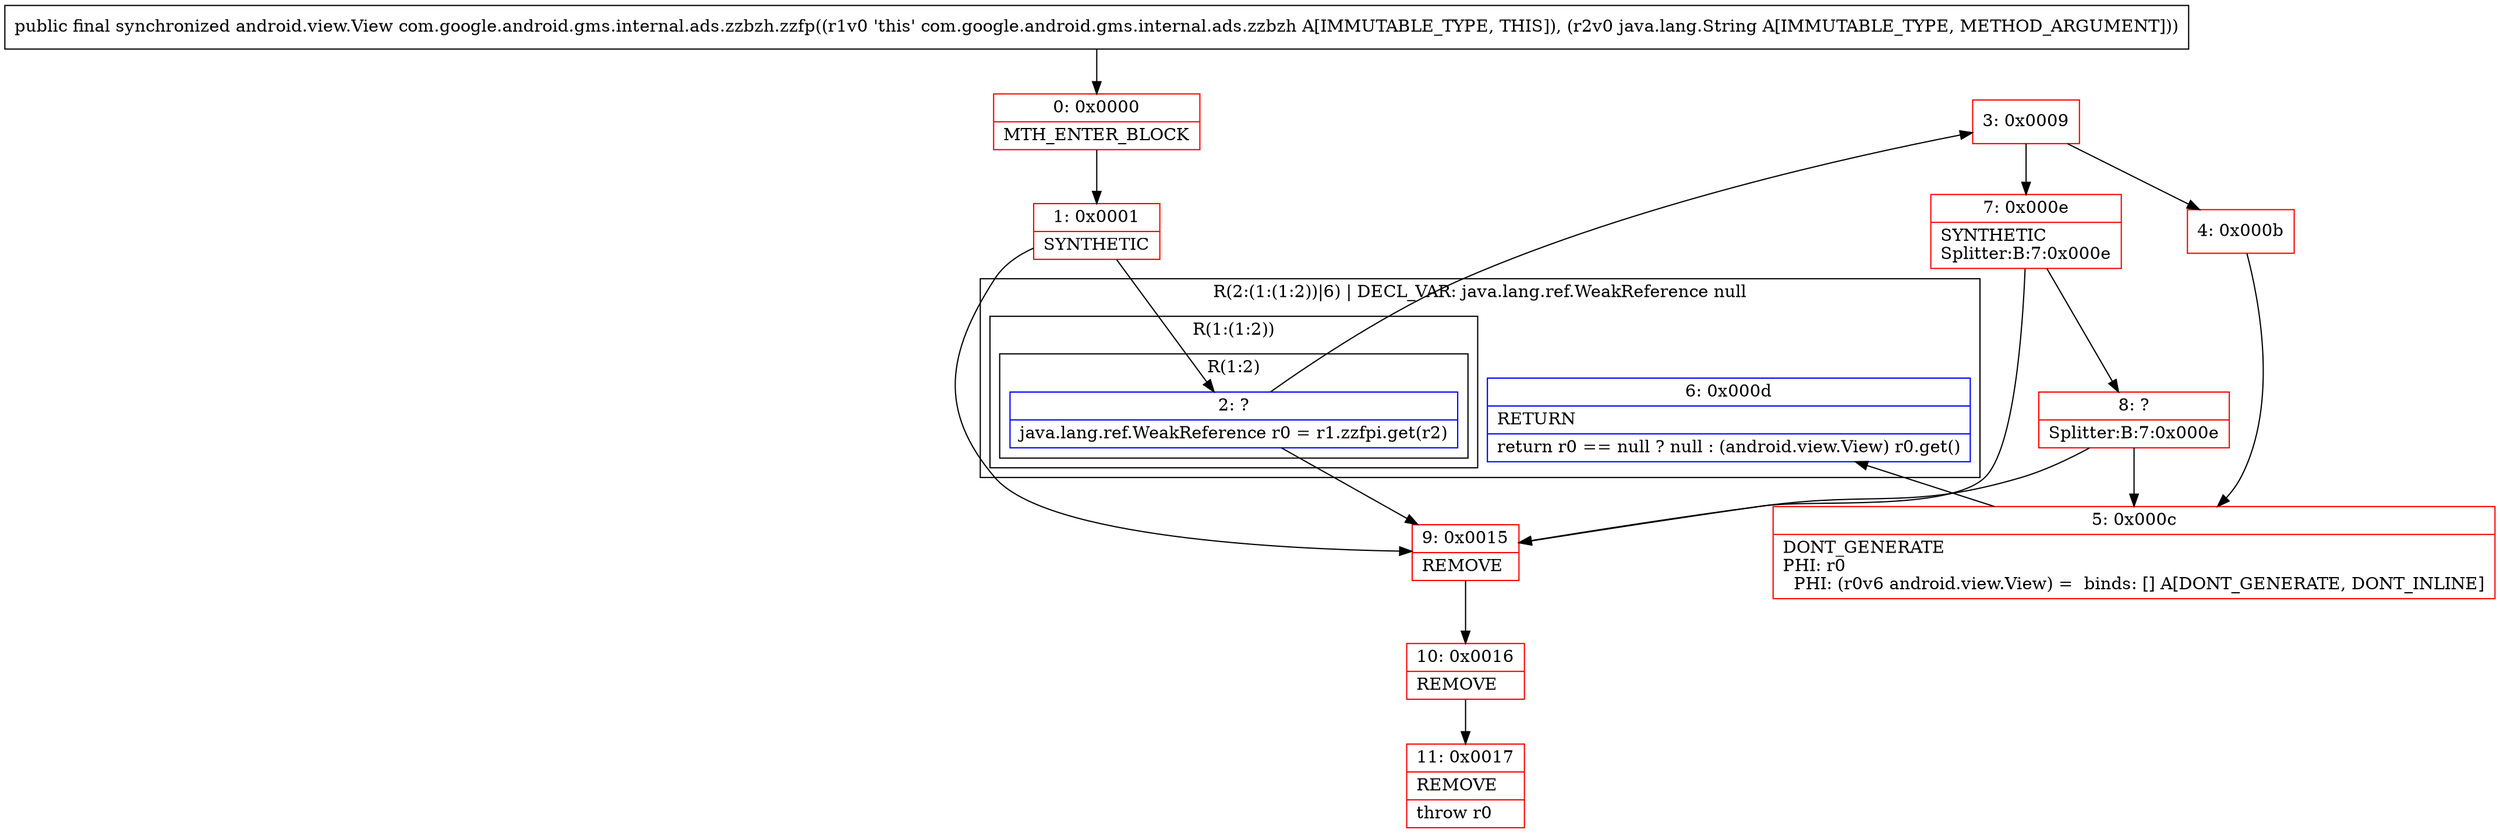 digraph "CFG forcom.google.android.gms.internal.ads.zzbzh.zzfp(Ljava\/lang\/String;)Landroid\/view\/View;" {
subgraph cluster_Region_1101981871 {
label = "R(2:(1:(1:2))|6) | DECL_VAR: java.lang.ref.WeakReference null\l";
node [shape=record,color=blue];
subgraph cluster_Region_2141114854 {
label = "R(1:(1:2))";
node [shape=record,color=blue];
subgraph cluster_Region_901708835 {
label = "R(1:2)";
node [shape=record,color=blue];
Node_2 [shape=record,label="{2\:\ ?|java.lang.ref.WeakReference r0 = r1.zzfpi.get(r2)\l}"];
}
}
Node_6 [shape=record,label="{6\:\ 0x000d|RETURN\l|return r0 == null ? null : (android.view.View) r0.get()\l}"];
}
Node_0 [shape=record,color=red,label="{0\:\ 0x0000|MTH_ENTER_BLOCK\l}"];
Node_1 [shape=record,color=red,label="{1\:\ 0x0001|SYNTHETIC\l}"];
Node_3 [shape=record,color=red,label="{3\:\ 0x0009}"];
Node_4 [shape=record,color=red,label="{4\:\ 0x000b}"];
Node_5 [shape=record,color=red,label="{5\:\ 0x000c|DONT_GENERATE\lPHI: r0 \l  PHI: (r0v6 android.view.View) =  binds: [] A[DONT_GENERATE, DONT_INLINE]\l}"];
Node_7 [shape=record,color=red,label="{7\:\ 0x000e|SYNTHETIC\lSplitter:B:7:0x000e\l}"];
Node_8 [shape=record,color=red,label="{8\:\ ?|Splitter:B:7:0x000e\l}"];
Node_9 [shape=record,color=red,label="{9\:\ 0x0015|REMOVE\l}"];
Node_10 [shape=record,color=red,label="{10\:\ 0x0016|REMOVE\l}"];
Node_11 [shape=record,color=red,label="{11\:\ 0x0017|REMOVE\l|throw r0\l}"];
MethodNode[shape=record,label="{public final synchronized android.view.View com.google.android.gms.internal.ads.zzbzh.zzfp((r1v0 'this' com.google.android.gms.internal.ads.zzbzh A[IMMUTABLE_TYPE, THIS]), (r2v0 java.lang.String A[IMMUTABLE_TYPE, METHOD_ARGUMENT])) }"];
MethodNode -> Node_0;
Node_2 -> Node_3;
Node_2 -> Node_9;
Node_0 -> Node_1;
Node_1 -> Node_2;
Node_1 -> Node_9;
Node_3 -> Node_4;
Node_3 -> Node_7;
Node_4 -> Node_5;
Node_5 -> Node_6;
Node_7 -> Node_8;
Node_7 -> Node_9;
Node_8 -> Node_9;
Node_8 -> Node_5;
Node_9 -> Node_10;
Node_10 -> Node_11;
}

